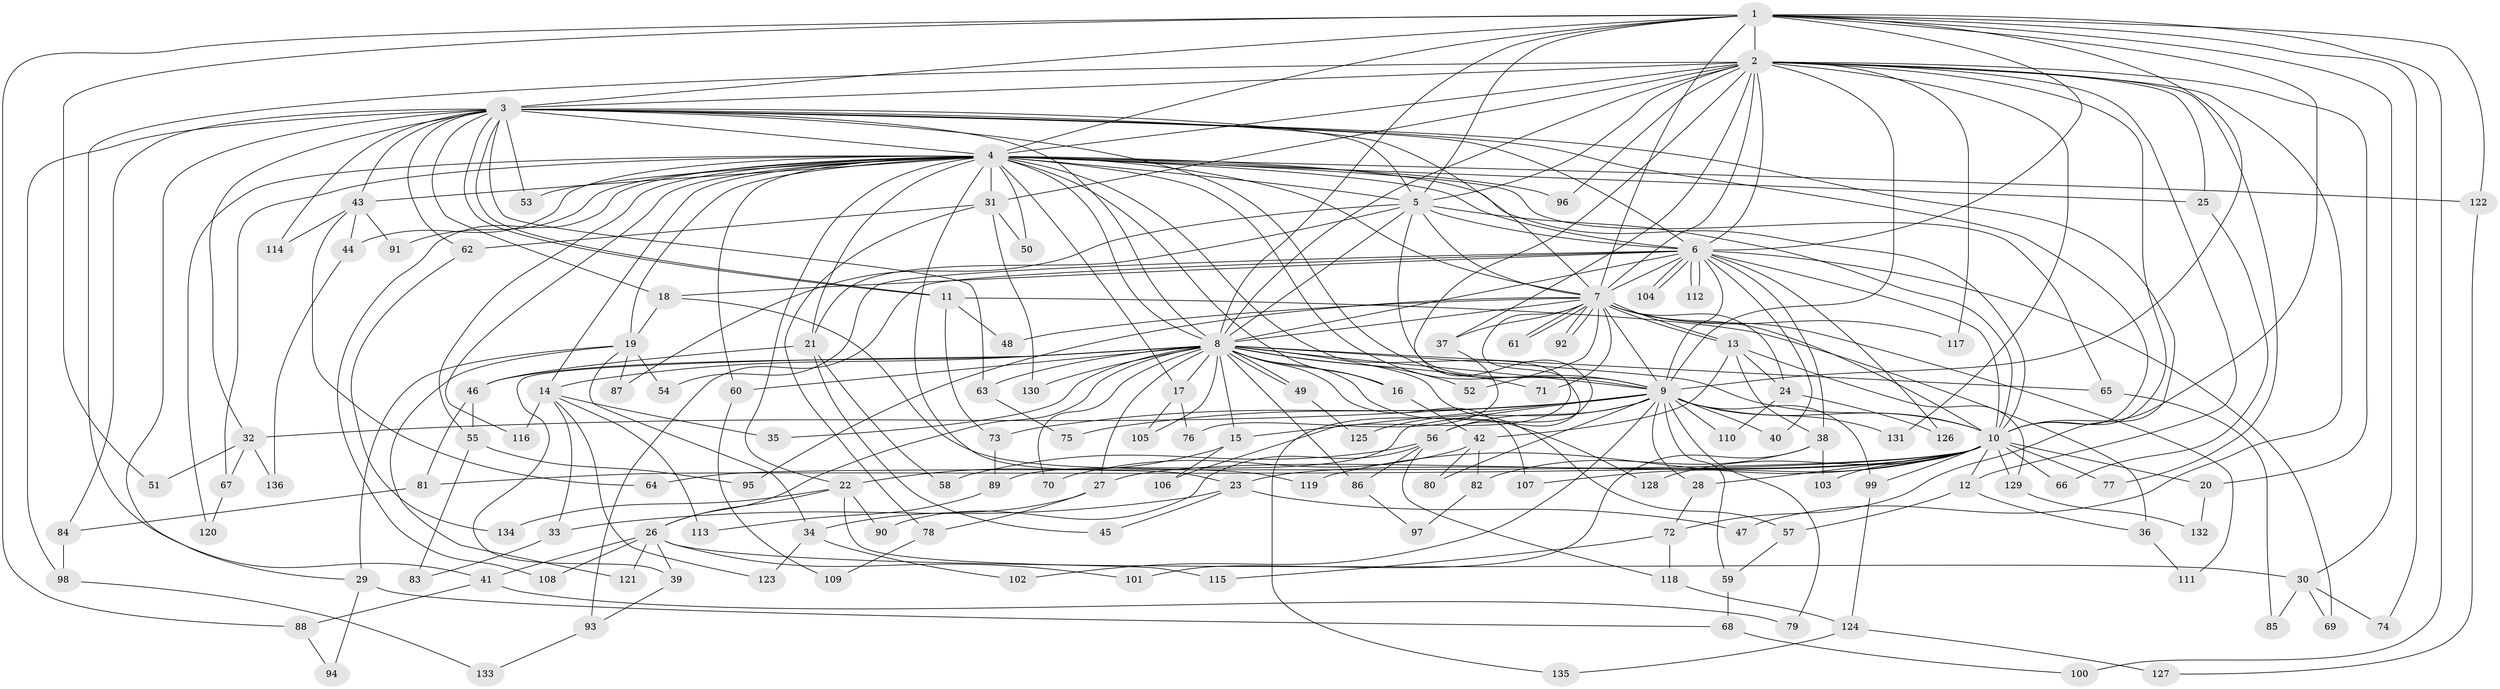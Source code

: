// Generated by graph-tools (version 1.1) at 2025/25/03/09/25 03:25:42]
// undirected, 136 vertices, 297 edges
graph export_dot {
graph [start="1"]
  node [color=gray90,style=filled];
  1;
  2;
  3;
  4;
  5;
  6;
  7;
  8;
  9;
  10;
  11;
  12;
  13;
  14;
  15;
  16;
  17;
  18;
  19;
  20;
  21;
  22;
  23;
  24;
  25;
  26;
  27;
  28;
  29;
  30;
  31;
  32;
  33;
  34;
  35;
  36;
  37;
  38;
  39;
  40;
  41;
  42;
  43;
  44;
  45;
  46;
  47;
  48;
  49;
  50;
  51;
  52;
  53;
  54;
  55;
  56;
  57;
  58;
  59;
  60;
  61;
  62;
  63;
  64;
  65;
  66;
  67;
  68;
  69;
  70;
  71;
  72;
  73;
  74;
  75;
  76;
  77;
  78;
  79;
  80;
  81;
  82;
  83;
  84;
  85;
  86;
  87;
  88;
  89;
  90;
  91;
  92;
  93;
  94;
  95;
  96;
  97;
  98;
  99;
  100;
  101;
  102;
  103;
  104;
  105;
  106;
  107;
  108;
  109;
  110;
  111;
  112;
  113;
  114;
  115;
  116;
  117;
  118;
  119;
  120;
  121;
  122;
  123;
  124;
  125;
  126;
  127;
  128;
  129;
  130;
  131;
  132;
  133;
  134;
  135;
  136;
  1 -- 2;
  1 -- 3;
  1 -- 4;
  1 -- 5;
  1 -- 6;
  1 -- 7;
  1 -- 8;
  1 -- 9;
  1 -- 10;
  1 -- 30;
  1 -- 51;
  1 -- 74;
  1 -- 88;
  1 -- 100;
  1 -- 122;
  2 -- 3;
  2 -- 4;
  2 -- 5;
  2 -- 6;
  2 -- 7;
  2 -- 8;
  2 -- 9;
  2 -- 10;
  2 -- 12;
  2 -- 20;
  2 -- 25;
  2 -- 31;
  2 -- 37;
  2 -- 41;
  2 -- 47;
  2 -- 56;
  2 -- 77;
  2 -- 96;
  2 -- 117;
  2 -- 131;
  3 -- 4;
  3 -- 5;
  3 -- 6;
  3 -- 7;
  3 -- 8;
  3 -- 9;
  3 -- 10;
  3 -- 11;
  3 -- 11;
  3 -- 18;
  3 -- 29;
  3 -- 32;
  3 -- 43;
  3 -- 53;
  3 -- 62;
  3 -- 63;
  3 -- 72;
  3 -- 84;
  3 -- 98;
  3 -- 114;
  4 -- 5;
  4 -- 6;
  4 -- 7;
  4 -- 8;
  4 -- 9;
  4 -- 10;
  4 -- 14;
  4 -- 16;
  4 -- 17;
  4 -- 19;
  4 -- 21;
  4 -- 22;
  4 -- 23;
  4 -- 25;
  4 -- 31;
  4 -- 43;
  4 -- 44;
  4 -- 50;
  4 -- 53;
  4 -- 55;
  4 -- 60;
  4 -- 65;
  4 -- 67;
  4 -- 91;
  4 -- 96;
  4 -- 108;
  4 -- 116;
  4 -- 120;
  4 -- 122;
  4 -- 135;
  5 -- 6;
  5 -- 7;
  5 -- 8;
  5 -- 9;
  5 -- 10;
  5 -- 21;
  5 -- 87;
  6 -- 7;
  6 -- 8;
  6 -- 9;
  6 -- 10;
  6 -- 18;
  6 -- 38;
  6 -- 40;
  6 -- 54;
  6 -- 69;
  6 -- 93;
  6 -- 104;
  6 -- 104;
  6 -- 112;
  6 -- 112;
  6 -- 126;
  7 -- 8;
  7 -- 9;
  7 -- 10;
  7 -- 13;
  7 -- 13;
  7 -- 24;
  7 -- 37;
  7 -- 48;
  7 -- 52;
  7 -- 61;
  7 -- 61;
  7 -- 71;
  7 -- 92;
  7 -- 92;
  7 -- 95;
  7 -- 106;
  7 -- 111;
  7 -- 117;
  8 -- 9;
  8 -- 10;
  8 -- 14;
  8 -- 15;
  8 -- 16;
  8 -- 17;
  8 -- 26;
  8 -- 27;
  8 -- 35;
  8 -- 39;
  8 -- 46;
  8 -- 49;
  8 -- 49;
  8 -- 52;
  8 -- 57;
  8 -- 60;
  8 -- 63;
  8 -- 65;
  8 -- 70;
  8 -- 71;
  8 -- 86;
  8 -- 105;
  8 -- 107;
  8 -- 128;
  8 -- 130;
  9 -- 10;
  9 -- 15;
  9 -- 28;
  9 -- 32;
  9 -- 40;
  9 -- 56;
  9 -- 59;
  9 -- 73;
  9 -- 75;
  9 -- 79;
  9 -- 80;
  9 -- 89;
  9 -- 99;
  9 -- 102;
  9 -- 110;
  9 -- 125;
  9 -- 131;
  10 -- 12;
  10 -- 20;
  10 -- 23;
  10 -- 27;
  10 -- 28;
  10 -- 64;
  10 -- 66;
  10 -- 77;
  10 -- 81;
  10 -- 99;
  10 -- 103;
  10 -- 107;
  10 -- 119;
  10 -- 128;
  10 -- 129;
  11 -- 36;
  11 -- 48;
  11 -- 73;
  12 -- 36;
  12 -- 57;
  13 -- 24;
  13 -- 38;
  13 -- 42;
  13 -- 129;
  14 -- 33;
  14 -- 35;
  14 -- 113;
  14 -- 116;
  14 -- 123;
  15 -- 22;
  15 -- 106;
  16 -- 42;
  17 -- 76;
  17 -- 105;
  18 -- 19;
  18 -- 119;
  19 -- 29;
  19 -- 34;
  19 -- 54;
  19 -- 87;
  19 -- 121;
  20 -- 132;
  21 -- 45;
  21 -- 46;
  21 -- 58;
  22 -- 26;
  22 -- 90;
  22 -- 115;
  22 -- 134;
  23 -- 33;
  23 -- 45;
  23 -- 47;
  24 -- 110;
  24 -- 126;
  25 -- 66;
  26 -- 30;
  26 -- 39;
  26 -- 41;
  26 -- 101;
  26 -- 108;
  26 -- 121;
  27 -- 34;
  27 -- 78;
  28 -- 72;
  29 -- 68;
  29 -- 94;
  30 -- 69;
  30 -- 74;
  30 -- 85;
  31 -- 50;
  31 -- 62;
  31 -- 78;
  31 -- 130;
  32 -- 51;
  32 -- 67;
  32 -- 136;
  33 -- 83;
  34 -- 102;
  34 -- 123;
  36 -- 111;
  37 -- 76;
  38 -- 82;
  38 -- 101;
  38 -- 103;
  39 -- 93;
  41 -- 79;
  41 -- 88;
  42 -- 70;
  42 -- 80;
  42 -- 82;
  43 -- 44;
  43 -- 64;
  43 -- 91;
  43 -- 114;
  44 -- 136;
  46 -- 55;
  46 -- 81;
  49 -- 125;
  55 -- 83;
  55 -- 95;
  56 -- 58;
  56 -- 86;
  56 -- 90;
  56 -- 118;
  57 -- 59;
  59 -- 68;
  60 -- 109;
  62 -- 134;
  63 -- 75;
  65 -- 85;
  67 -- 120;
  68 -- 100;
  72 -- 115;
  72 -- 118;
  73 -- 89;
  78 -- 109;
  81 -- 84;
  82 -- 97;
  84 -- 98;
  86 -- 97;
  88 -- 94;
  89 -- 113;
  93 -- 133;
  98 -- 133;
  99 -- 124;
  118 -- 124;
  122 -- 127;
  124 -- 127;
  124 -- 135;
  129 -- 132;
}
